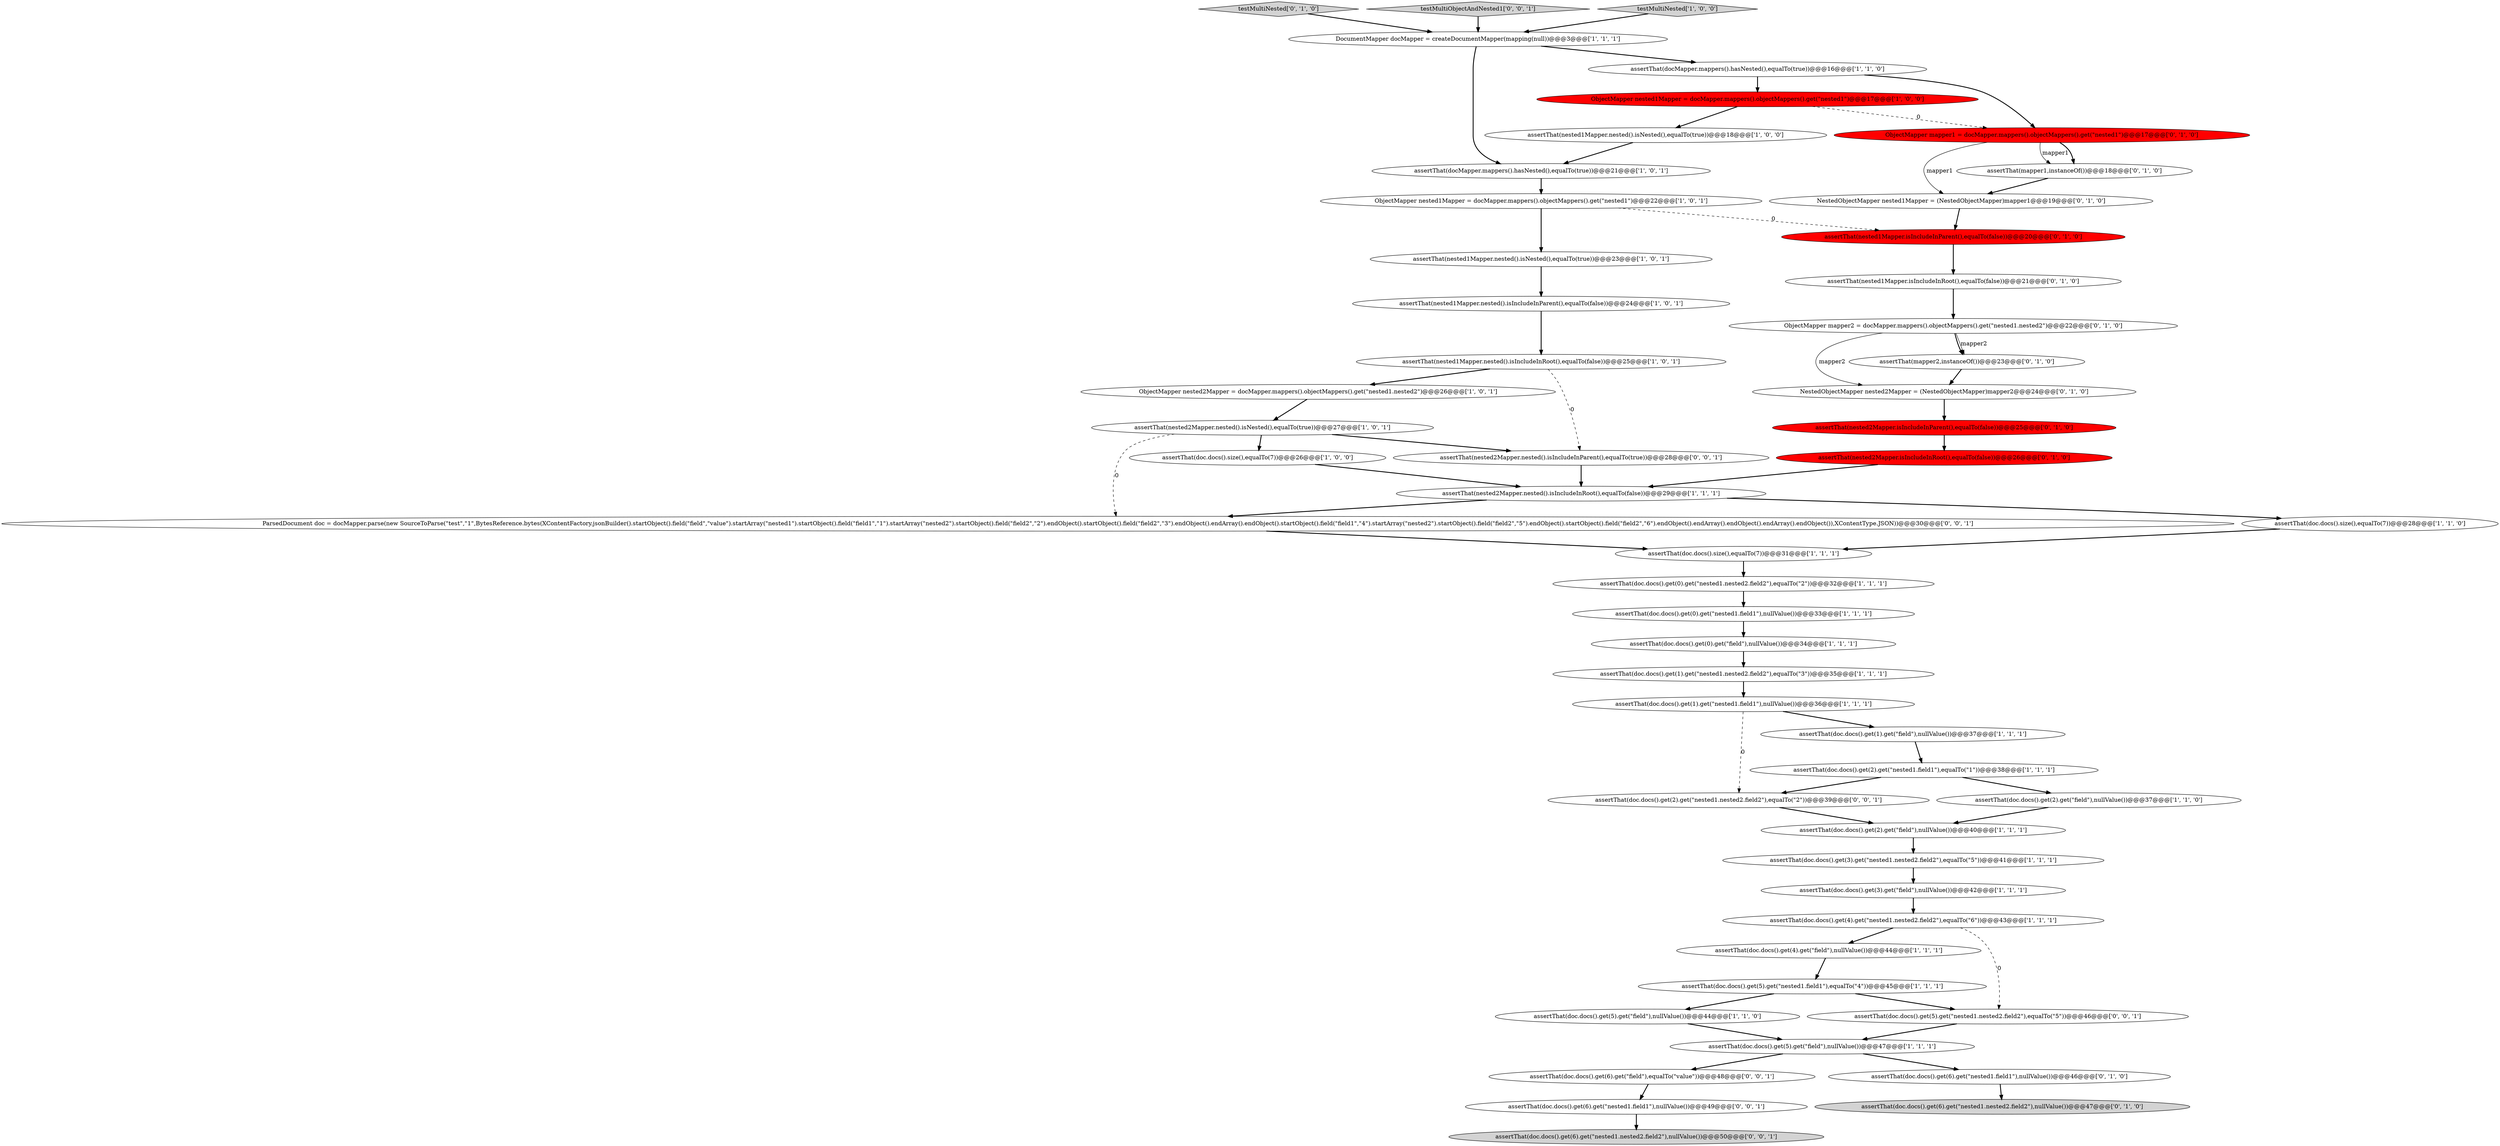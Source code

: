 digraph {
31 [style = filled, label = "assertThat(doc.docs().get(1).get(\"nested1.field1\"),nullValue())@@@36@@@['1', '1', '1']", fillcolor = white, shape = ellipse image = "AAA0AAABBB1BBB"];
2 [style = filled, label = "assertThat(docMapper.mappers().hasNested(),equalTo(true))@@@16@@@['1', '1', '0']", fillcolor = white, shape = ellipse image = "AAA0AAABBB1BBB"];
0 [style = filled, label = "DocumentMapper docMapper = createDocumentMapper(mapping(null))@@@3@@@['1', '1', '1']", fillcolor = white, shape = ellipse image = "AAA0AAABBB1BBB"];
52 [style = filled, label = "assertThat(doc.docs().get(6).get(\"nested1.nested2.field2\"),nullValue())@@@50@@@['0', '0', '1']", fillcolor = lightgray, shape = ellipse image = "AAA0AAABBB3BBB"];
38 [style = filled, label = "assertThat(nested1Mapper.isIncludeInParent(),equalTo(false))@@@20@@@['0', '1', '0']", fillcolor = red, shape = ellipse image = "AAA1AAABBB2BBB"];
41 [style = filled, label = "NestedObjectMapper nested2Mapper = (NestedObjectMapper)mapper2@@@24@@@['0', '1', '0']", fillcolor = white, shape = ellipse image = "AAA0AAABBB2BBB"];
39 [style = filled, label = "assertThat(mapper1,instanceOf())@@@18@@@['0', '1', '0']", fillcolor = white, shape = ellipse image = "AAA0AAABBB2BBB"];
34 [style = filled, label = "testMultiNested['0', '1', '0']", fillcolor = lightgray, shape = diamond image = "AAA0AAABBB2BBB"];
37 [style = filled, label = "assertThat(doc.docs().get(6).get(\"nested1.nested2.field2\"),nullValue())@@@47@@@['0', '1', '0']", fillcolor = lightgray, shape = ellipse image = "AAA0AAABBB2BBB"];
42 [style = filled, label = "assertThat(nested1Mapper.isIncludeInRoot(),equalTo(false))@@@21@@@['0', '1', '0']", fillcolor = white, shape = ellipse image = "AAA0AAABBB2BBB"];
12 [style = filled, label = "assertThat(doc.docs().get(2).get(\"nested1.field1\"),equalTo(\"1\"))@@@38@@@['1', '1', '1']", fillcolor = white, shape = ellipse image = "AAA0AAABBB1BBB"];
43 [style = filled, label = "assertThat(nested2Mapper.isIncludeInParent(),equalTo(false))@@@25@@@['0', '1', '0']", fillcolor = red, shape = ellipse image = "AAA1AAABBB2BBB"];
35 [style = filled, label = "assertThat(nested2Mapper.isIncludeInRoot(),equalTo(false))@@@26@@@['0', '1', '0']", fillcolor = red, shape = ellipse image = "AAA1AAABBB2BBB"];
10 [style = filled, label = "assertThat(doc.docs().get(2).get(\"field\"),nullValue())@@@40@@@['1', '1', '1']", fillcolor = white, shape = ellipse image = "AAA0AAABBB1BBB"];
3 [style = filled, label = "assertThat(nested2Mapper.nested().isNested(),equalTo(true))@@@27@@@['1', '0', '1']", fillcolor = white, shape = ellipse image = "AAA0AAABBB1BBB"];
25 [style = filled, label = "assertThat(doc.docs().get(5).get(\"field\"),nullValue())@@@47@@@['1', '1', '1']", fillcolor = white, shape = ellipse image = "AAA0AAABBB1BBB"];
26 [style = filled, label = "assertThat(doc.docs().size(),equalTo(7))@@@31@@@['1', '1', '1']", fillcolor = white, shape = ellipse image = "AAA0AAABBB1BBB"];
17 [style = filled, label = "assertThat(nested1Mapper.nested().isIncludeInParent(),equalTo(false))@@@24@@@['1', '0', '1']", fillcolor = white, shape = ellipse image = "AAA0AAABBB1BBB"];
7 [style = filled, label = "assertThat(docMapper.mappers().hasNested(),equalTo(true))@@@21@@@['1', '0', '1']", fillcolor = white, shape = ellipse image = "AAA0AAABBB1BBB"];
47 [style = filled, label = "testMultiObjectAndNested1['0', '0', '1']", fillcolor = lightgray, shape = diamond image = "AAA0AAABBB3BBB"];
32 [style = filled, label = "ObjectMapper mapper1 = docMapper.mappers().objectMappers().get(\"nested1\")@@@17@@@['0', '1', '0']", fillcolor = red, shape = ellipse image = "AAA1AAABBB2BBB"];
36 [style = filled, label = "ObjectMapper mapper2 = docMapper.mappers().objectMappers().get(\"nested1.nested2\")@@@22@@@['0', '1', '0']", fillcolor = white, shape = ellipse image = "AAA0AAABBB2BBB"];
50 [style = filled, label = "assertThat(doc.docs().get(6).get(\"field\"),equalTo(\"value\"))@@@48@@@['0', '0', '1']", fillcolor = white, shape = ellipse image = "AAA0AAABBB3BBB"];
11 [style = filled, label = "assertThat(doc.docs().get(5).get(\"nested1.field1\"),equalTo(\"4\"))@@@45@@@['1', '1', '1']", fillcolor = white, shape = ellipse image = "AAA0AAABBB1BBB"];
27 [style = filled, label = "testMultiNested['1', '0', '0']", fillcolor = lightgray, shape = diamond image = "AAA0AAABBB1BBB"];
6 [style = filled, label = "assertThat(doc.docs().get(0).get(\"nested1.field1\"),nullValue())@@@33@@@['1', '1', '1']", fillcolor = white, shape = ellipse image = "AAA0AAABBB1BBB"];
21 [style = filled, label = "assertThat(nested2Mapper.nested().isIncludeInRoot(),equalTo(false))@@@29@@@['1', '1', '1']", fillcolor = white, shape = ellipse image = "AAA0AAABBB1BBB"];
51 [style = filled, label = "assertThat(doc.docs().get(2).get(\"nested1.nested2.field2\"),equalTo(\"2\"))@@@39@@@['0', '0', '1']", fillcolor = white, shape = ellipse image = "AAA0AAABBB3BBB"];
30 [style = filled, label = "assertThat(doc.docs().get(4).get(\"field\"),nullValue())@@@44@@@['1', '1', '1']", fillcolor = white, shape = ellipse image = "AAA0AAABBB1BBB"];
49 [style = filled, label = "assertThat(doc.docs().get(6).get(\"nested1.field1\"),nullValue())@@@49@@@['0', '0', '1']", fillcolor = white, shape = ellipse image = "AAA0AAABBB3BBB"];
1 [style = filled, label = "assertThat(doc.docs().get(1).get(\"field\"),nullValue())@@@37@@@['1', '1', '1']", fillcolor = white, shape = ellipse image = "AAA0AAABBB1BBB"];
20 [style = filled, label = "assertThat(doc.docs().get(4).get(\"nested1.nested2.field2\"),equalTo(\"6\"))@@@43@@@['1', '1', '1']", fillcolor = white, shape = ellipse image = "AAA0AAABBB1BBB"];
19 [style = filled, label = "assertThat(doc.docs().get(3).get(\"field\"),nullValue())@@@42@@@['1', '1', '1']", fillcolor = white, shape = ellipse image = "AAA0AAABBB1BBB"];
29 [style = filled, label = "ObjectMapper nested2Mapper = docMapper.mappers().objectMappers().get(\"nested1.nested2\")@@@26@@@['1', '0', '1']", fillcolor = white, shape = ellipse image = "AAA0AAABBB1BBB"];
40 [style = filled, label = "assertThat(mapper2,instanceOf())@@@23@@@['0', '1', '0']", fillcolor = white, shape = ellipse image = "AAA0AAABBB2BBB"];
45 [style = filled, label = "ParsedDocument doc = docMapper.parse(new SourceToParse(\"test\",\"1\",BytesReference.bytes(XContentFactory.jsonBuilder().startObject().field(\"field\",\"value\").startArray(\"nested1\").startObject().field(\"field1\",\"1\").startArray(\"nested2\").startObject().field(\"field2\",\"2\").endObject().startObject().field(\"field2\",\"3\").endObject().endArray().endObject().startObject().field(\"field1\",\"4\").startArray(\"nested2\").startObject().field(\"field2\",\"5\").endObject().startObject().field(\"field2\",\"6\").endObject().endArray().endObject().endArray().endObject()),XContentType.JSON))@@@30@@@['0', '0', '1']", fillcolor = white, shape = ellipse image = "AAA0AAABBB3BBB"];
23 [style = filled, label = "ObjectMapper nested1Mapper = docMapper.mappers().objectMappers().get(\"nested1\")@@@22@@@['1', '0', '1']", fillcolor = white, shape = ellipse image = "AAA0AAABBB1BBB"];
18 [style = filled, label = "assertThat(doc.docs().size(),equalTo(7))@@@28@@@['1', '1', '0']", fillcolor = white, shape = ellipse image = "AAA0AAABBB1BBB"];
48 [style = filled, label = "assertThat(nested2Mapper.nested().isIncludeInParent(),equalTo(true))@@@28@@@['0', '0', '1']", fillcolor = white, shape = ellipse image = "AAA0AAABBB3BBB"];
33 [style = filled, label = "NestedObjectMapper nested1Mapper = (NestedObjectMapper)mapper1@@@19@@@['0', '1', '0']", fillcolor = white, shape = ellipse image = "AAA0AAABBB2BBB"];
15 [style = filled, label = "assertThat(nested1Mapper.nested().isNested(),equalTo(true))@@@23@@@['1', '0', '1']", fillcolor = white, shape = ellipse image = "AAA0AAABBB1BBB"];
13 [style = filled, label = "assertThat(nested1Mapper.nested().isIncludeInRoot(),equalTo(false))@@@25@@@['1', '0', '1']", fillcolor = white, shape = ellipse image = "AAA0AAABBB1BBB"];
14 [style = filled, label = "assertThat(doc.docs().get(3).get(\"nested1.nested2.field2\"),equalTo(\"5\"))@@@41@@@['1', '1', '1']", fillcolor = white, shape = ellipse image = "AAA0AAABBB1BBB"];
22 [style = filled, label = "assertThat(doc.docs().get(0).get(\"nested1.nested2.field2\"),equalTo(\"2\"))@@@32@@@['1', '1', '1']", fillcolor = white, shape = ellipse image = "AAA0AAABBB1BBB"];
8 [style = filled, label = "assertThat(doc.docs().get(5).get(\"field\"),nullValue())@@@44@@@['1', '1', '0']", fillcolor = white, shape = ellipse image = "AAA0AAABBB1BBB"];
44 [style = filled, label = "assertThat(doc.docs().get(6).get(\"nested1.field1\"),nullValue())@@@46@@@['0', '1', '0']", fillcolor = white, shape = ellipse image = "AAA0AAABBB2BBB"];
46 [style = filled, label = "assertThat(doc.docs().get(5).get(\"nested1.nested2.field2\"),equalTo(\"5\"))@@@46@@@['0', '0', '1']", fillcolor = white, shape = ellipse image = "AAA0AAABBB3BBB"];
9 [style = filled, label = "ObjectMapper nested1Mapper = docMapper.mappers().objectMappers().get(\"nested1\")@@@17@@@['1', '0', '0']", fillcolor = red, shape = ellipse image = "AAA1AAABBB1BBB"];
4 [style = filled, label = "assertThat(doc.docs().get(2).get(\"field\"),nullValue())@@@37@@@['1', '1', '0']", fillcolor = white, shape = ellipse image = "AAA0AAABBB1BBB"];
28 [style = filled, label = "assertThat(nested1Mapper.nested().isNested(),equalTo(true))@@@18@@@['1', '0', '0']", fillcolor = white, shape = ellipse image = "AAA0AAABBB1BBB"];
16 [style = filled, label = "assertThat(doc.docs().get(1).get(\"nested1.nested2.field2\"),equalTo(\"3\"))@@@35@@@['1', '1', '1']", fillcolor = white, shape = ellipse image = "AAA0AAABBB1BBB"];
5 [style = filled, label = "assertThat(doc.docs().get(0).get(\"field\"),nullValue())@@@34@@@['1', '1', '1']", fillcolor = white, shape = ellipse image = "AAA0AAABBB1BBB"];
24 [style = filled, label = "assertThat(doc.docs().size(),equalTo(7))@@@26@@@['1', '0', '0']", fillcolor = white, shape = ellipse image = "AAA0AAABBB1BBB"];
4->10 [style = bold, label=""];
23->38 [style = dashed, label="0"];
36->40 [style = bold, label=""];
46->25 [style = bold, label=""];
27->0 [style = bold, label=""];
3->24 [style = bold, label=""];
10->14 [style = bold, label=""];
31->51 [style = dashed, label="0"];
19->20 [style = bold, label=""];
29->3 [style = bold, label=""];
0->2 [style = bold, label=""];
18->26 [style = bold, label=""];
23->15 [style = bold, label=""];
28->7 [style = bold, label=""];
36->41 [style = solid, label="mapper2"];
14->19 [style = bold, label=""];
31->1 [style = bold, label=""];
2->9 [style = bold, label=""];
42->36 [style = bold, label=""];
11->46 [style = bold, label=""];
13->48 [style = dashed, label="0"];
38->42 [style = bold, label=""];
51->10 [style = bold, label=""];
35->21 [style = bold, label=""];
21->18 [style = bold, label=""];
25->44 [style = bold, label=""];
26->22 [style = bold, label=""];
39->33 [style = bold, label=""];
34->0 [style = bold, label=""];
50->49 [style = bold, label=""];
0->7 [style = bold, label=""];
12->51 [style = bold, label=""];
32->39 [style = solid, label="mapper1"];
9->28 [style = bold, label=""];
5->16 [style = bold, label=""];
36->40 [style = solid, label="mapper2"];
21->45 [style = bold, label=""];
9->32 [style = dashed, label="0"];
6->5 [style = bold, label=""];
15->17 [style = bold, label=""];
13->29 [style = bold, label=""];
30->11 [style = bold, label=""];
20->46 [style = dashed, label="0"];
3->48 [style = bold, label=""];
49->52 [style = bold, label=""];
12->4 [style = bold, label=""];
24->21 [style = bold, label=""];
43->35 [style = bold, label=""];
16->31 [style = bold, label=""];
3->45 [style = dashed, label="0"];
7->23 [style = bold, label=""];
40->41 [style = bold, label=""];
48->21 [style = bold, label=""];
1->12 [style = bold, label=""];
11->8 [style = bold, label=""];
33->38 [style = bold, label=""];
32->33 [style = solid, label="mapper1"];
32->39 [style = bold, label=""];
17->13 [style = bold, label=""];
44->37 [style = bold, label=""];
2->32 [style = bold, label=""];
45->26 [style = bold, label=""];
20->30 [style = bold, label=""];
25->50 [style = bold, label=""];
47->0 [style = bold, label=""];
41->43 [style = bold, label=""];
8->25 [style = bold, label=""];
22->6 [style = bold, label=""];
}
